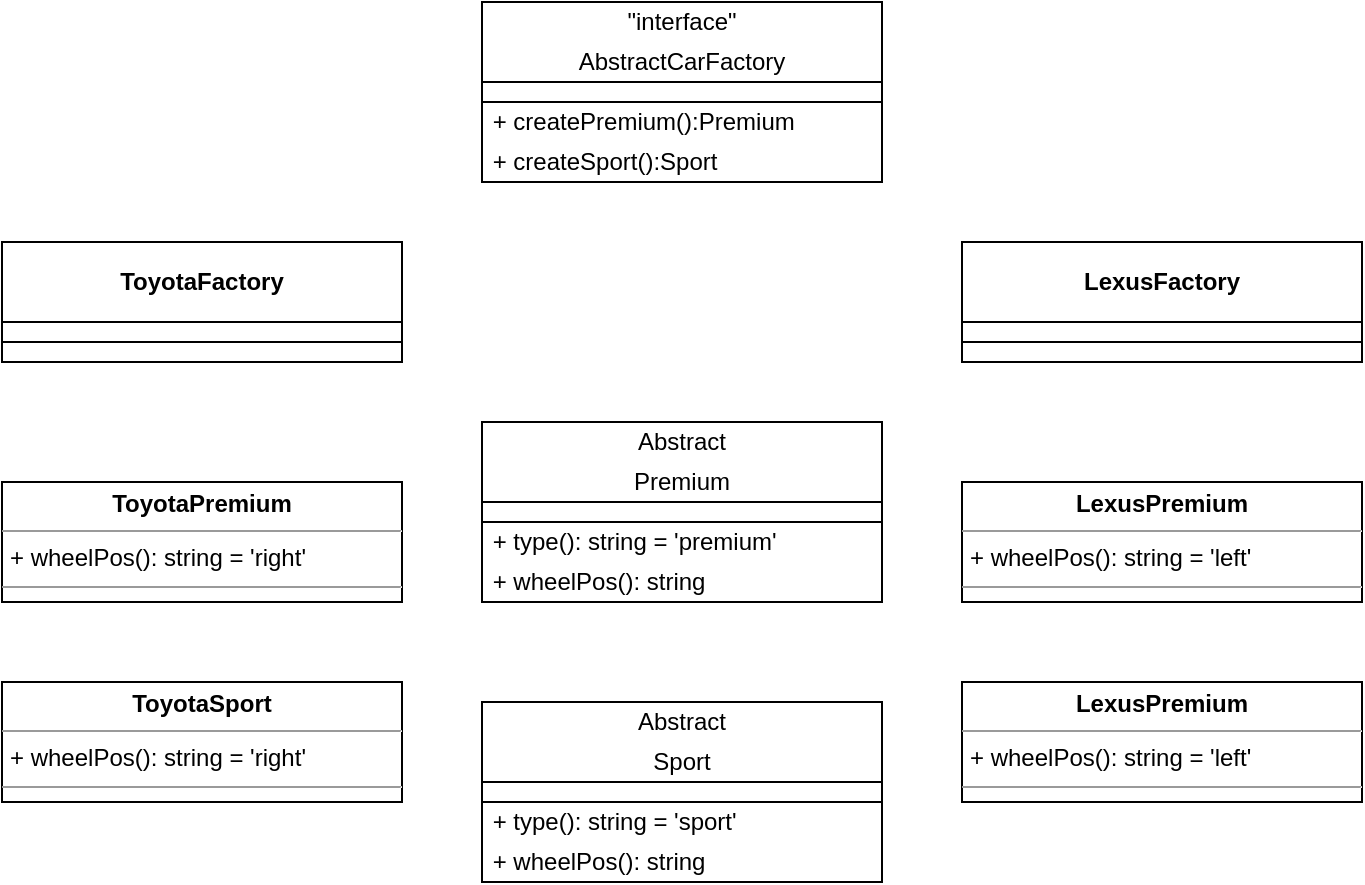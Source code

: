 <mxfile version="14.8.1" type="github">
  <diagram id="vgLFYBLZVlIYCjRSiDnm" name="Page-1">
    <mxGraphModel dx="868" dy="450" grid="1" gridSize="10" guides="1" tooltips="1" connect="1" arrows="1" fold="1" page="1" pageScale="1" pageWidth="827" pageHeight="1169" math="0" shadow="0">
      <root>
        <mxCell id="0" />
        <mxCell id="1" parent="0" />
        <mxCell id="i-Shd6xAGOVRH2Jw1J8m-1" value="" style="rounded=0;whiteSpace=wrap;html=1;" vertex="1" parent="1">
          <mxGeometry x="320" y="40" width="200" height="90" as="geometry" />
        </mxCell>
        <mxCell id="i-Shd6xAGOVRH2Jw1J8m-2" value="&quot;interface&quot;" style="text;html=1;strokeColor=none;fillColor=none;align=center;verticalAlign=middle;whiteSpace=wrap;rounded=0;" vertex="1" parent="1">
          <mxGeometry x="320" y="40" width="200" height="20" as="geometry" />
        </mxCell>
        <mxCell id="i-Shd6xAGOVRH2Jw1J8m-3" value="AbstractCarFactory" style="text;html=1;strokeColor=none;fillColor=none;align=center;verticalAlign=middle;whiteSpace=wrap;rounded=0;" vertex="1" parent="1">
          <mxGeometry x="320" y="60" width="200" height="20" as="geometry" />
        </mxCell>
        <mxCell id="i-Shd6xAGOVRH2Jw1J8m-5" value="&amp;nbsp;+ createPremium():Premium" style="text;html=1;strokeColor=none;fillColor=none;align=left;verticalAlign=middle;whiteSpace=wrap;rounded=0;" vertex="1" parent="1">
          <mxGeometry x="320" y="90" width="200" height="20" as="geometry" />
        </mxCell>
        <mxCell id="i-Shd6xAGOVRH2Jw1J8m-7" value="" style="text;html=1;fillColor=none;align=center;verticalAlign=middle;whiteSpace=wrap;rounded=0;strokeColor=#000000;" vertex="1" parent="1">
          <mxGeometry x="320" y="80" width="200" height="10" as="geometry" />
        </mxCell>
        <mxCell id="i-Shd6xAGOVRH2Jw1J8m-8" value="&amp;nbsp;+ createSport():Sport" style="text;html=1;strokeColor=none;fillColor=none;align=left;verticalAlign=middle;whiteSpace=wrap;rounded=0;" vertex="1" parent="1">
          <mxGeometry x="320" y="110" width="200" height="20" as="geometry" />
        </mxCell>
        <mxCell id="i-Shd6xAGOVRH2Jw1J8m-11" value="" style="rounded=0;whiteSpace=wrap;html=1;strokeColor=#000000;" vertex="1" parent="1">
          <mxGeometry x="80" y="160" width="200" height="60" as="geometry" />
        </mxCell>
        <mxCell id="i-Shd6xAGOVRH2Jw1J8m-12" value="&lt;b&gt;ToyotaFactory&lt;/b&gt;" style="text;html=1;strokeColor=none;fillColor=none;align=center;verticalAlign=middle;whiteSpace=wrap;rounded=0;" vertex="1" parent="1">
          <mxGeometry x="120" y="170" width="120" height="20" as="geometry" />
        </mxCell>
        <mxCell id="i-Shd6xAGOVRH2Jw1J8m-13" value="" style="text;html=1;fillColor=none;align=center;verticalAlign=middle;whiteSpace=wrap;rounded=0;strokeColor=#000000;" vertex="1" parent="1">
          <mxGeometry x="80" y="200" width="200" height="10" as="geometry" />
        </mxCell>
        <mxCell id="i-Shd6xAGOVRH2Jw1J8m-14" value="" style="text;html=1;fillColor=none;align=center;verticalAlign=middle;whiteSpace=wrap;rounded=0;strokeColor=#000000;" vertex="1" parent="1">
          <mxGeometry x="80" y="210" width="200" height="10" as="geometry" />
        </mxCell>
        <mxCell id="i-Shd6xAGOVRH2Jw1J8m-16" value="" style="rounded=0;whiteSpace=wrap;html=1;strokeColor=#000000;" vertex="1" parent="1">
          <mxGeometry x="560" y="160" width="200" height="60" as="geometry" />
        </mxCell>
        <mxCell id="i-Shd6xAGOVRH2Jw1J8m-17" value="&lt;b&gt;LexusFactory&lt;/b&gt;" style="text;html=1;strokeColor=none;fillColor=none;align=center;verticalAlign=middle;whiteSpace=wrap;rounded=0;" vertex="1" parent="1">
          <mxGeometry x="600" y="170" width="120" height="20" as="geometry" />
        </mxCell>
        <mxCell id="i-Shd6xAGOVRH2Jw1J8m-18" value="" style="text;html=1;fillColor=none;align=center;verticalAlign=middle;whiteSpace=wrap;rounded=0;strokeColor=#000000;" vertex="1" parent="1">
          <mxGeometry x="560" y="200" width="200" height="10" as="geometry" />
        </mxCell>
        <mxCell id="i-Shd6xAGOVRH2Jw1J8m-19" value="" style="text;html=1;fillColor=none;align=center;verticalAlign=middle;whiteSpace=wrap;rounded=0;strokeColor=#000000;" vertex="1" parent="1">
          <mxGeometry x="560" y="210" width="200" height="10" as="geometry" />
        </mxCell>
        <mxCell id="i-Shd6xAGOVRH2Jw1J8m-38" value="&lt;p style=&quot;margin: 0px ; margin-top: 4px ; text-align: center&quot;&gt;&lt;b&gt;ToyotaPremium&lt;/b&gt;&lt;/p&gt;&lt;hr size=&quot;1&quot;&gt;&lt;p style=&quot;margin: 0px ; margin-left: 4px&quot;&gt;+ wheelPos(): string = &#39;right&#39;&lt;/p&gt;&lt;hr size=&quot;1&quot;&gt;&lt;p style=&quot;margin: 0px ; margin-left: 4px&quot;&gt;&lt;br&gt;&lt;/p&gt;" style="verticalAlign=top;align=left;overflow=fill;fontSize=12;fontFamily=Helvetica;html=1;strokeColor=#000000;" vertex="1" parent="1">
          <mxGeometry x="80" y="280" width="200" height="60" as="geometry" />
        </mxCell>
        <mxCell id="i-Shd6xAGOVRH2Jw1J8m-39" value="&lt;p style=&quot;margin: 0px ; margin-top: 4px ; text-align: center&quot;&gt;&lt;b&gt;ToyotaSport&lt;/b&gt;&lt;/p&gt;&lt;hr size=&quot;1&quot;&gt;&lt;p style=&quot;margin: 0px ; margin-left: 4px&quot;&gt;+ wheelPos(): string = &#39;right&#39;&lt;/p&gt;&lt;hr size=&quot;1&quot;&gt;&lt;p style=&quot;margin: 0px ; margin-left: 4px&quot;&gt;&lt;br&gt;&lt;/p&gt;" style="verticalAlign=top;align=left;overflow=fill;fontSize=12;fontFamily=Helvetica;html=1;strokeColor=#000000;" vertex="1" parent="1">
          <mxGeometry x="80" y="380" width="200" height="60" as="geometry" />
        </mxCell>
        <mxCell id="i-Shd6xAGOVRH2Jw1J8m-40" value="&lt;p style=&quot;margin: 0px ; margin-top: 4px ; text-align: center&quot;&gt;&lt;b&gt;LexusPremium&lt;/b&gt;&lt;/p&gt;&lt;hr size=&quot;1&quot;&gt;&lt;p style=&quot;margin: 0px ; margin-left: 4px&quot;&gt;+ wheelPos(): string = &#39;left&#39;&lt;/p&gt;&lt;hr size=&quot;1&quot;&gt;&lt;p style=&quot;margin: 0px ; margin-left: 4px&quot;&gt;&lt;br&gt;&lt;/p&gt;" style="verticalAlign=top;align=left;overflow=fill;fontSize=12;fontFamily=Helvetica;html=1;strokeColor=#000000;" vertex="1" parent="1">
          <mxGeometry x="560" y="280" width="200" height="60" as="geometry" />
        </mxCell>
        <mxCell id="i-Shd6xAGOVRH2Jw1J8m-41" value="&lt;p style=&quot;margin: 0px ; margin-top: 4px ; text-align: center&quot;&gt;&lt;b&gt;LexusPremium&lt;/b&gt;&lt;/p&gt;&lt;hr size=&quot;1&quot;&gt;&lt;p style=&quot;margin: 0px ; margin-left: 4px&quot;&gt;+ wheelPos(): string = &#39;left&#39;&lt;/p&gt;&lt;hr size=&quot;1&quot;&gt;&lt;p style=&quot;margin: 0px ; margin-left: 4px&quot;&gt;&lt;br&gt;&lt;/p&gt;" style="verticalAlign=top;align=left;overflow=fill;fontSize=12;fontFamily=Helvetica;html=1;strokeColor=#000000;" vertex="1" parent="1">
          <mxGeometry x="560" y="380" width="200" height="60" as="geometry" />
        </mxCell>
        <mxCell id="i-Shd6xAGOVRH2Jw1J8m-42" value="" style="rounded=0;whiteSpace=wrap;html=1;" vertex="1" parent="1">
          <mxGeometry x="320" y="250" width="200" height="90" as="geometry" />
        </mxCell>
        <mxCell id="i-Shd6xAGOVRH2Jw1J8m-43" value="Abstract" style="text;html=1;strokeColor=none;fillColor=none;align=center;verticalAlign=middle;whiteSpace=wrap;rounded=0;" vertex="1" parent="1">
          <mxGeometry x="320" y="250" width="200" height="20" as="geometry" />
        </mxCell>
        <mxCell id="i-Shd6xAGOVRH2Jw1J8m-44" value="Premium" style="text;html=1;strokeColor=none;fillColor=none;align=center;verticalAlign=middle;whiteSpace=wrap;rounded=0;" vertex="1" parent="1">
          <mxGeometry x="320" y="270" width="200" height="20" as="geometry" />
        </mxCell>
        <mxCell id="i-Shd6xAGOVRH2Jw1J8m-45" value="&amp;nbsp;+ type(): string = &#39;premium&#39;" style="text;html=1;strokeColor=none;fillColor=none;align=left;verticalAlign=middle;whiteSpace=wrap;rounded=0;" vertex="1" parent="1">
          <mxGeometry x="320" y="300" width="200" height="20" as="geometry" />
        </mxCell>
        <mxCell id="i-Shd6xAGOVRH2Jw1J8m-46" value="" style="text;html=1;fillColor=none;align=center;verticalAlign=middle;whiteSpace=wrap;rounded=0;strokeColor=#000000;" vertex="1" parent="1">
          <mxGeometry x="320" y="290" width="200" height="10" as="geometry" />
        </mxCell>
        <mxCell id="i-Shd6xAGOVRH2Jw1J8m-47" value="&amp;nbsp;+ wheelPos(): string" style="text;html=1;strokeColor=none;fillColor=none;align=left;verticalAlign=middle;whiteSpace=wrap;rounded=0;" vertex="1" parent="1">
          <mxGeometry x="320" y="320" width="200" height="20" as="geometry" />
        </mxCell>
        <mxCell id="i-Shd6xAGOVRH2Jw1J8m-54" value="" style="rounded=0;whiteSpace=wrap;html=1;" vertex="1" parent="1">
          <mxGeometry x="320" y="390" width="200" height="90" as="geometry" />
        </mxCell>
        <mxCell id="i-Shd6xAGOVRH2Jw1J8m-55" value="Abstract" style="text;html=1;strokeColor=none;fillColor=none;align=center;verticalAlign=middle;whiteSpace=wrap;rounded=0;" vertex="1" parent="1">
          <mxGeometry x="320" y="390" width="200" height="20" as="geometry" />
        </mxCell>
        <mxCell id="i-Shd6xAGOVRH2Jw1J8m-56" value="Sport" style="text;html=1;strokeColor=none;fillColor=none;align=center;verticalAlign=middle;whiteSpace=wrap;rounded=0;" vertex="1" parent="1">
          <mxGeometry x="320" y="410" width="200" height="20" as="geometry" />
        </mxCell>
        <mxCell id="i-Shd6xAGOVRH2Jw1J8m-57" value="&amp;nbsp;+ type(): string = &#39;sport&#39;" style="text;html=1;strokeColor=none;fillColor=none;align=left;verticalAlign=middle;whiteSpace=wrap;rounded=0;" vertex="1" parent="1">
          <mxGeometry x="320" y="440" width="200" height="20" as="geometry" />
        </mxCell>
        <mxCell id="i-Shd6xAGOVRH2Jw1J8m-58" value="" style="text;html=1;fillColor=none;align=center;verticalAlign=middle;whiteSpace=wrap;rounded=0;strokeColor=#000000;" vertex="1" parent="1">
          <mxGeometry x="320" y="430" width="200" height="10" as="geometry" />
        </mxCell>
        <mxCell id="i-Shd6xAGOVRH2Jw1J8m-59" value="&amp;nbsp;+ wheelPos(): string" style="text;html=1;strokeColor=none;fillColor=none;align=left;verticalAlign=middle;whiteSpace=wrap;rounded=0;" vertex="1" parent="1">
          <mxGeometry x="320" y="460" width="200" height="20" as="geometry" />
        </mxCell>
      </root>
    </mxGraphModel>
  </diagram>
</mxfile>
